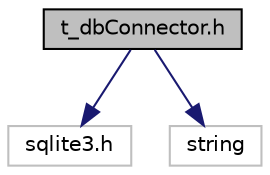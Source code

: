 digraph "t_dbConnector.h"
{
 // LATEX_PDF_SIZE
  edge [fontname="Helvetica",fontsize="10",labelfontname="Helvetica",labelfontsize="10"];
  node [fontname="Helvetica",fontsize="10",shape=record];
  Node1 [label="t_dbConnector.h",height=0.2,width=0.4,color="black", fillcolor="grey75", style="filled", fontcolor="black",tooltip="t_dbConnector header file. This contains the definitions for the Database Connector Template"];
  Node1 -> Node2 [color="midnightblue",fontsize="10",style="solid",fontname="Helvetica"];
  Node2 [label="sqlite3.h",height=0.2,width=0.4,color="grey75", fillcolor="white", style="filled",tooltip=" "];
  Node1 -> Node3 [color="midnightblue",fontsize="10",style="solid",fontname="Helvetica"];
  Node3 [label="string",height=0.2,width=0.4,color="grey75", fillcolor="white", style="filled",tooltip=" "];
}
